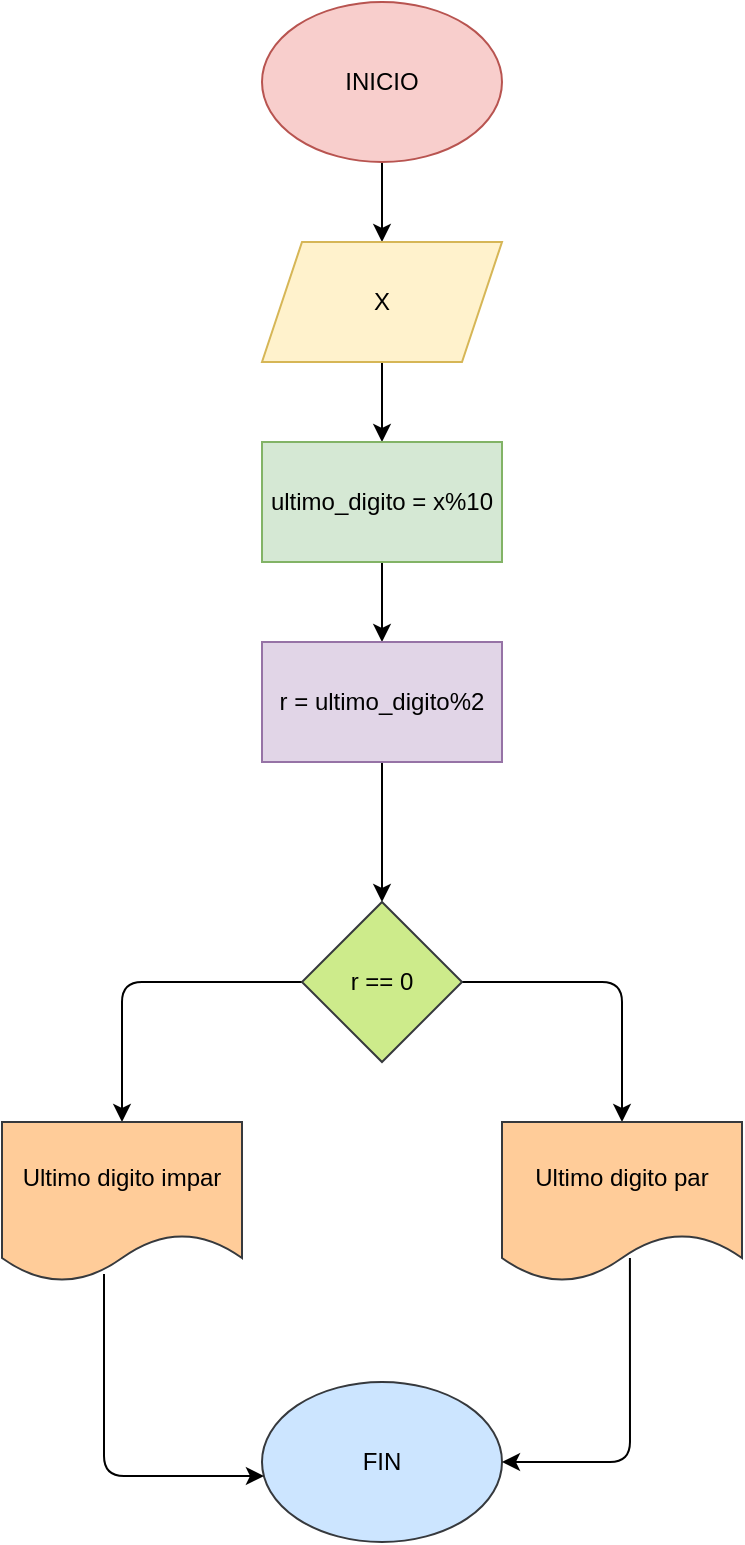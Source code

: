 <mxfile>
    <diagram id="U1yjZebnzOI-_ecm5wuy" name="Página-1">
        <mxGraphModel dx="1289" dy="518" grid="1" gridSize="10" guides="1" tooltips="1" connect="1" arrows="1" fold="1" page="1" pageScale="1" pageWidth="827" pageHeight="1169" math="0" shadow="0">
            <root>
                <mxCell id="0"/>
                <mxCell id="1" parent="0"/>
                <mxCell id="4" value="" style="edgeStyle=none;html=1;" edge="1" parent="1" source="2" target="3">
                    <mxGeometry relative="1" as="geometry"/>
                </mxCell>
                <mxCell id="2" value="INICIO" style="ellipse;whiteSpace=wrap;html=1;fillColor=#f8cecc;strokeColor=#b85450;" vertex="1" parent="1">
                    <mxGeometry x="60" y="40" width="120" height="80" as="geometry"/>
                </mxCell>
                <mxCell id="6" value="" style="edgeStyle=none;html=1;" edge="1" parent="1" source="3" target="5">
                    <mxGeometry relative="1" as="geometry"/>
                </mxCell>
                <mxCell id="3" value="X" style="shape=parallelogram;perimeter=parallelogramPerimeter;whiteSpace=wrap;html=1;fixedSize=1;fillColor=#fff2cc;strokeColor=#d6b656;" vertex="1" parent="1">
                    <mxGeometry x="60" y="160" width="120" height="60" as="geometry"/>
                </mxCell>
                <mxCell id="8" value="" style="edgeStyle=none;html=1;" edge="1" parent="1" source="5" target="7">
                    <mxGeometry relative="1" as="geometry"/>
                </mxCell>
                <mxCell id="5" value="ultimo_digito = x%10" style="whiteSpace=wrap;html=1;fillColor=#d5e8d4;strokeColor=#82b366;" vertex="1" parent="1">
                    <mxGeometry x="60" y="260" width="120" height="60" as="geometry"/>
                </mxCell>
                <mxCell id="10" value="" style="edgeStyle=none;html=1;" edge="1" parent="1" source="7" target="9">
                    <mxGeometry relative="1" as="geometry"/>
                </mxCell>
                <mxCell id="7" value="r = ultimo_digito%2" style="whiteSpace=wrap;html=1;fillColor=#e1d5e7;strokeColor=#9673a6;" vertex="1" parent="1">
                    <mxGeometry x="60" y="360" width="120" height="60" as="geometry"/>
                </mxCell>
                <mxCell id="12" value="" style="edgeStyle=none;html=1;" edge="1" parent="1" source="9" target="11">
                    <mxGeometry relative="1" as="geometry">
                        <Array as="points">
                            <mxPoint x="240" y="530"/>
                        </Array>
                    </mxGeometry>
                </mxCell>
                <mxCell id="14" value="" style="edgeStyle=none;html=1;" edge="1" parent="1" source="9" target="13">
                    <mxGeometry relative="1" as="geometry">
                        <Array as="points">
                            <mxPoint x="-10" y="530"/>
                        </Array>
                    </mxGeometry>
                </mxCell>
                <mxCell id="9" value="r == 0" style="rhombus;whiteSpace=wrap;html=1;fillColor=#cdeb8b;strokeColor=#36393d;" vertex="1" parent="1">
                    <mxGeometry x="80" y="490" width="80" height="80" as="geometry"/>
                </mxCell>
                <mxCell id="11" value="Ultimo digito par" style="shape=document;whiteSpace=wrap;html=1;boundedLbl=1;fillColor=#ffcc99;strokeColor=#36393d;" vertex="1" parent="1">
                    <mxGeometry x="180" y="600" width="120" height="80" as="geometry"/>
                </mxCell>
                <mxCell id="13" value="Ultimo digito impar" style="shape=document;whiteSpace=wrap;html=1;boundedLbl=1;fillColor=#ffcc99;strokeColor=#36393d;" vertex="1" parent="1">
                    <mxGeometry x="-70" y="600" width="120" height="80" as="geometry"/>
                </mxCell>
                <mxCell id="15" value="FIN" style="ellipse;whiteSpace=wrap;html=1;fillColor=#cce5ff;strokeColor=#36393d;" vertex="1" parent="1">
                    <mxGeometry x="60" y="730" width="120" height="80" as="geometry"/>
                </mxCell>
                <mxCell id="16" value="" style="endArrow=classic;html=1;exitX=0.533;exitY=0.85;exitDx=0;exitDy=0;exitPerimeter=0;entryX=1;entryY=0.5;entryDx=0;entryDy=0;" edge="1" parent="1" source="11" target="15">
                    <mxGeometry width="50" height="50" relative="1" as="geometry">
                        <mxPoint x="220" y="620" as="sourcePoint"/>
                        <mxPoint x="270" y="570" as="targetPoint"/>
                        <Array as="points">
                            <mxPoint x="244" y="770"/>
                        </Array>
                    </mxGeometry>
                </mxCell>
                <mxCell id="17" value="" style="endArrow=classic;html=1;exitX=0.425;exitY=0.95;exitDx=0;exitDy=0;exitPerimeter=0;entryX=0.008;entryY=0.588;entryDx=0;entryDy=0;entryPerimeter=0;" edge="1" parent="1" source="13" target="15">
                    <mxGeometry width="50" height="50" relative="1" as="geometry">
                        <mxPoint x="20" y="620" as="sourcePoint"/>
                        <mxPoint x="70" y="570" as="targetPoint"/>
                        <Array as="points">
                            <mxPoint x="-19" y="777"/>
                        </Array>
                    </mxGeometry>
                </mxCell>
            </root>
        </mxGraphModel>
    </diagram>
</mxfile>